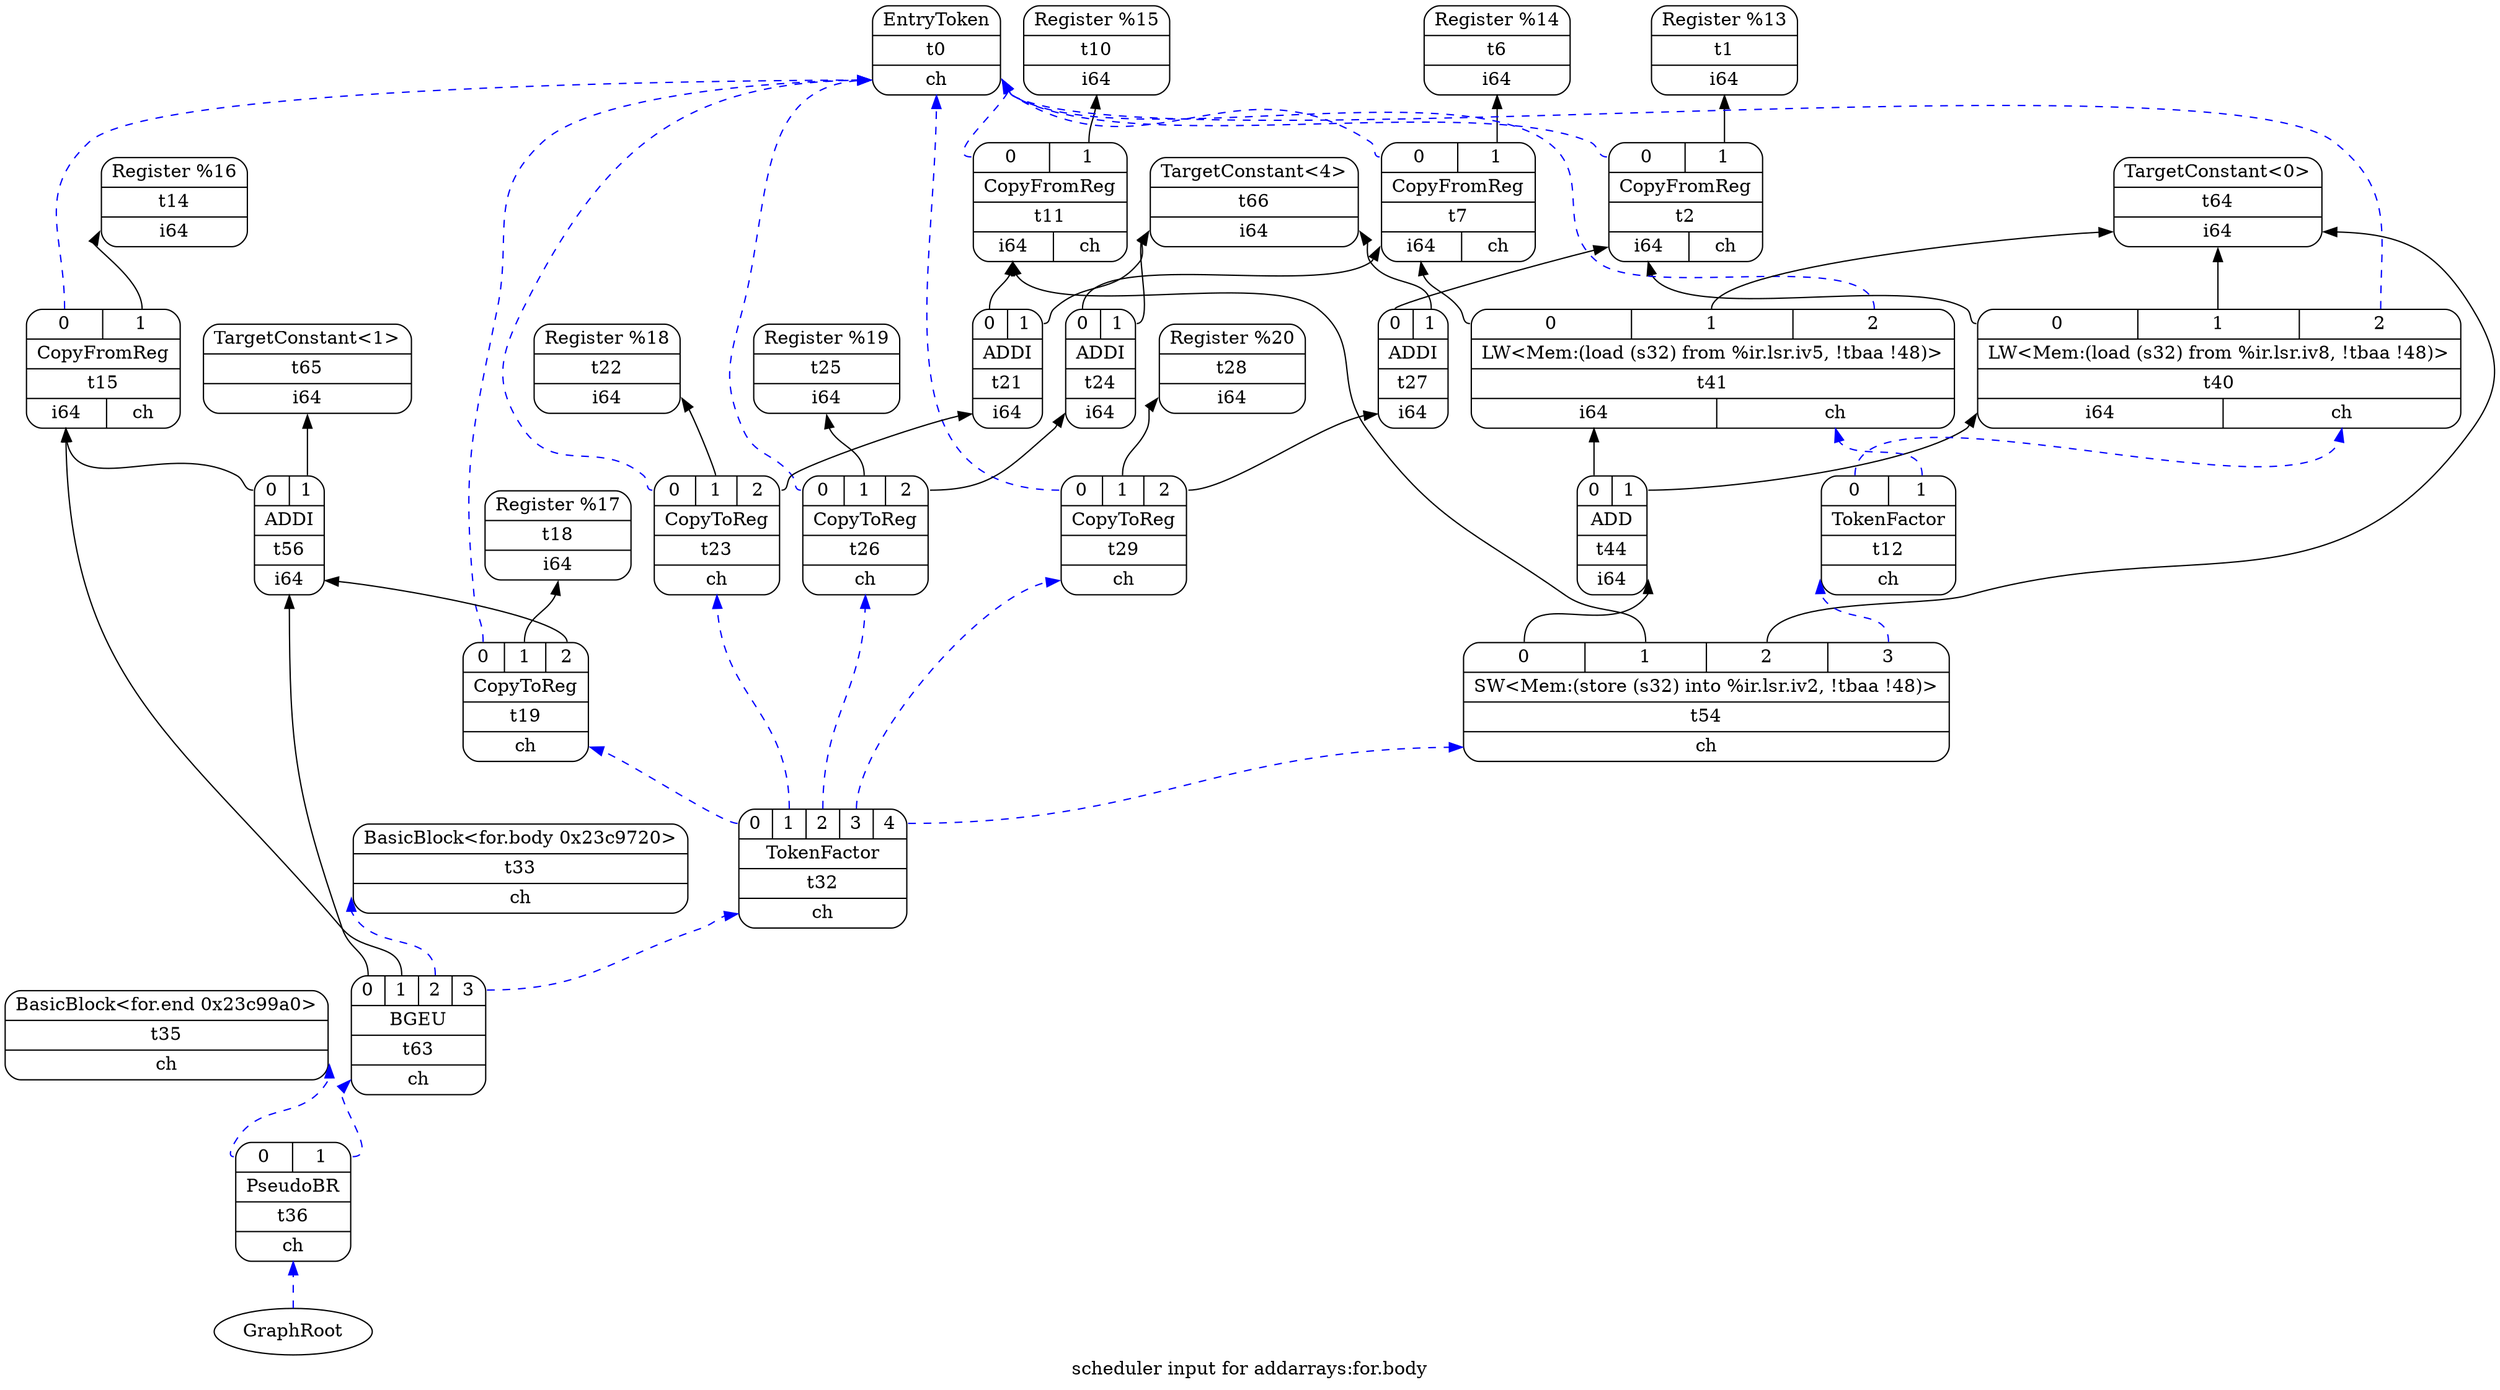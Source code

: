 digraph "scheduler input for addarrays:for.body" {
	rankdir="BT";
	label="scheduler input for addarrays:for.body";

	Node0x22e2ee8 [shape=record,shape=Mrecord,label="{EntryToken|t0|{<d0>ch}}"];
	Node0x23e8f68 [shape=record,shape=Mrecord,label="{Register %13|t1|{<d0>i64}}"];
	Node0x23ecda0 [shape=record,shape=Mrecord,label="{Register %14|t6|{<d0>i64}}"];
	Node0x23ce060 [shape=record,shape=Mrecord,label="{Register %15|t10|{<d0>i64}}"];
	Node0x23b9bd0 [shape=record,shape=Mrecord,label="{Register %16|t14|{<d0>i64}}"];
	Node0x23b9480 [shape=record,shape=Mrecord,label="{Register %17|t18|{<d0>i64}}"];
	Node0x23ece08 [shape=record,shape=Mrecord,label="{Register %18|t22|{<d0>i64}}"];
	Node0x23a3ef8 [shape=record,shape=Mrecord,label="{Register %19|t25|{<d0>i64}}"];
	Node0x239aee0 [shape=record,shape=Mrecord,label="{Register %20|t28|{<d0>i64}}"];
	Node0x23b23a8 [shape=record,shape=Mrecord,label="{BasicBlock\<for.body 0x23c9720\>|t33|{<d0>ch}}"];
	Node0x23eac48 [shape=record,shape=Mrecord,label="{BasicBlock\<for.end 0x23c99a0\>|t35|{<d0>ch}}"];
	Node0x2395328 [shape=record,shape=Mrecord,label="{{<s0>0|<s1>1}|CopyFromReg|t2|{<d0>i64|<d1>ch}}"];
	Node0x2395328:s0 -> Node0x22e2ee8:d0[color=blue,style=dashed];
	Node0x2395328:s1 -> Node0x23e8f68:d0;
	Node0x23bb438 [shape=record,shape=Mrecord,label="{{<s0>0|<s1>1}|CopyFromReg|t7|{<d0>i64|<d1>ch}}"];
	Node0x23bb438:s0 -> Node0x22e2ee8:d0[color=blue,style=dashed];
	Node0x23bb438:s1 -> Node0x23ecda0:d0;
	Node0x23c6650 [shape=record,shape=Mrecord,label="{{<s0>0|<s1>1}|CopyFromReg|t11|{<d0>i64|<d1>ch}}"];
	Node0x23c6650:s0 -> Node0x22e2ee8:d0[color=blue,style=dashed];
	Node0x23c6650:s1 -> Node0x23ce060:d0;
	Node0x23ed488 [shape=record,shape=Mrecord,label="{{<s0>0|<s1>1}|CopyFromReg|t15|{<d0>i64|<d1>ch}}"];
	Node0x23ed488:s0 -> Node0x22e2ee8:d0[color=blue,style=dashed];
	Node0x23ed488:s1 -> Node0x23b9bd0:d0;
	Node0x23b7120 [shape=record,shape=Mrecord,label="{{<s0>0|<s1>1|<s2>2}|LW\<Mem:(load (s32) from %ir.lsr.iv8, !tbaa !48)\>|t40|{<d0>i64|<d1>ch}}"];
	Node0x23b7120:s0 -> Node0x2395328:d0;
	Node0x23b7120:s1 -> Node0x23cdf28:d0;
	Node0x23b7120:s2 -> Node0x22e2ee8:d0[color=blue,style=dashed];
	Node0x23c3da8 [shape=record,shape=Mrecord,label="{{<s0>0|<s1>1}|ADDI|t27|{<d0>i64}}"];
	Node0x23c3da8:s0 -> Node0x2395328:d0;
	Node0x23c3da8:s1 -> Node0x23f3070:d0;
	Node0x23b4840 [shape=record,shape=Mrecord,label="{{<s0>0|<s1>1|<s2>2}|LW\<Mem:(load (s32) from %ir.lsr.iv5, !tbaa !48)\>|t41|{<d0>i64|<d1>ch}}"];
	Node0x23b4840:s0 -> Node0x23bb438:d0;
	Node0x23b4840:s1 -> Node0x23cdf28:d0;
	Node0x23b4840:s2 -> Node0x22e2ee8:d0[color=blue,style=dashed];
	Node0x23c2470 [shape=record,shape=Mrecord,label="{{<s0>0|<s1>1}|ADDI|t24|{<d0>i64}}"];
	Node0x23c2470:s0 -> Node0x23bb438:d0;
	Node0x23c2470:s1 -> Node0x23f3070:d0;
	Node0x23e93e0 [shape=record,shape=Mrecord,label="{{<s0>0|<s1>1}|ADDI|t21|{<d0>i64}}"];
	Node0x23e93e0:s0 -> Node0x23c6650:d0;
	Node0x23e93e0:s1 -> Node0x23f3070:d0;
	Node0x23aaff8 [shape=record,shape=Mrecord,label="{{<s0>0|<s1>1}|ADDI|t56|{<d0>i64}}"];
	Node0x23aaff8:s0 -> Node0x23ed488:d0;
	Node0x23aaff8:s1 -> Node0x23a9380:d0;
	Node0x23ce470 [shape=record,shape=Mrecord,label="{{<s0>0|<s1>1|<s2>2}|CopyToReg|t29|{<d0>ch}}"];
	Node0x23ce470:s0 -> Node0x22e2ee8:d0[color=blue,style=dashed];
	Node0x23ce470:s1 -> Node0x239aee0:d0;
	Node0x23ce470:s2 -> Node0x23c3da8:d0;
	Node0x23bbbf0 [shape=record,shape=Mrecord,label="{{<s0>0|<s1>1}|ADD|t44|{<d0>i64}}"];
	Node0x23bbbf0:s0 -> Node0x23b4840:d0;
	Node0x23bbbf0:s1 -> Node0x23b7120:d0;
	Node0x23cd7d8 [shape=record,shape=Mrecord,label="{{<s0>0|<s1>1}|TokenFactor|t12|{<d0>ch}}"];
	Node0x23cd7d8:s0 -> Node0x23b7120:d1[color=blue,style=dashed];
	Node0x23cd7d8:s1 -> Node0x23b4840:d1[color=blue,style=dashed];
	Node0x23cdb80 [shape=record,shape=Mrecord,label="{{<s0>0|<s1>1|<s2>2}|CopyToReg|t26|{<d0>ch}}"];
	Node0x23cdb80:s0 -> Node0x22e2ee8:d0[color=blue,style=dashed];
	Node0x23cdb80:s1 -> Node0x23a3ef8:d0;
	Node0x23cdb80:s2 -> Node0x23c2470:d0;
	Node0x23b04c0 [shape=record,shape=Mrecord,label="{{<s0>0|<s1>1|<s2>2}|CopyToReg|t23|{<d0>ch}}"];
	Node0x23b04c0:s0 -> Node0x22e2ee8:d0[color=blue,style=dashed];
	Node0x23b04c0:s1 -> Node0x23ece08:d0;
	Node0x23b04c0:s2 -> Node0x23e93e0:d0;
	Node0x23cdec0 [shape=record,shape=Mrecord,label="{{<s0>0|<s1>1|<s2>2}|CopyToReg|t19|{<d0>ch}}"];
	Node0x23cdec0:s0 -> Node0x22e2ee8:d0[color=blue,style=dashed];
	Node0x23cdec0:s1 -> Node0x23b9480:d0;
	Node0x23cdec0:s2 -> Node0x23aaff8:d0;
	Node0x23b2a28 [shape=record,shape=Mrecord,label="{{<s0>0|<s1>1|<s2>2|<s3>3}|SW\<Mem:(store (s32) into %ir.lsr.iv2, !tbaa !48)\>|t54|{<d0>ch}}"];
	Node0x23b2a28:s0 -> Node0x23bbbf0:d0;
	Node0x23b2a28:s1 -> Node0x23c6650:d0;
	Node0x23b2a28:s2 -> Node0x23cdf28:d0;
	Node0x23b2a28:s3 -> Node0x23cd7d8:d0[color=blue,style=dashed];
	Node0x23a4648 [shape=record,shape=Mrecord,label="{{<s0>0|<s1>1|<s2>2|<s3>3|<s4>4}|TokenFactor|t32|{<d0>ch}}"];
	Node0x23a4648:s0 -> Node0x23cdec0:d0[color=blue,style=dashed];
	Node0x23a4648:s1 -> Node0x23b04c0:d0[color=blue,style=dashed];
	Node0x23a4648:s2 -> Node0x23cdb80:d0[color=blue,style=dashed];
	Node0x23a4648:s3 -> Node0x23ce470:d0[color=blue,style=dashed];
	Node0x23a4648:s4 -> Node0x23b2a28:d0[color=blue,style=dashed];
	Node0x23a63f8 [shape=record,shape=Mrecord,label="{{<s0>0|<s1>1|<s2>2|<s3>3}|BGEU|t63|{<d0>ch}}"];
	Node0x23a63f8:s0 -> Node0x23aaff8:d0;
	Node0x23a63f8:s1 -> Node0x23ed488:d0;
	Node0x23a63f8:s2 -> Node0x23b23a8:d0[color=blue,style=dashed];
	Node0x23a63f8:s3 -> Node0x23a4648:d0[color=blue,style=dashed];
	Node0x23a6120 [shape=record,shape=Mrecord,label="{{<s0>0|<s1>1}|PseudoBR|t36|{<d0>ch}}"];
	Node0x23a6120:s0 -> Node0x23eac48:d0[color=blue,style=dashed];
	Node0x23a6120:s1 -> Node0x23a63f8:d0[color=blue,style=dashed];
	Node0x23cdf28 [shape=record,shape=Mrecord,label="{TargetConstant\<0\>|t64|{<d0>i64}}"];
	Node0x23a9380 [shape=record,shape=Mrecord,label="{TargetConstant\<1\>|t65|{<d0>i64}}"];
	Node0x23f3070 [shape=record,shape=Mrecord,label="{TargetConstant\<4\>|t66|{<d0>i64}}"];
	Node0x0[ plaintext=circle, label ="GraphRoot"];
	Node0x0 -> Node0x23a6120:d0[color=blue,style=dashed];
}

